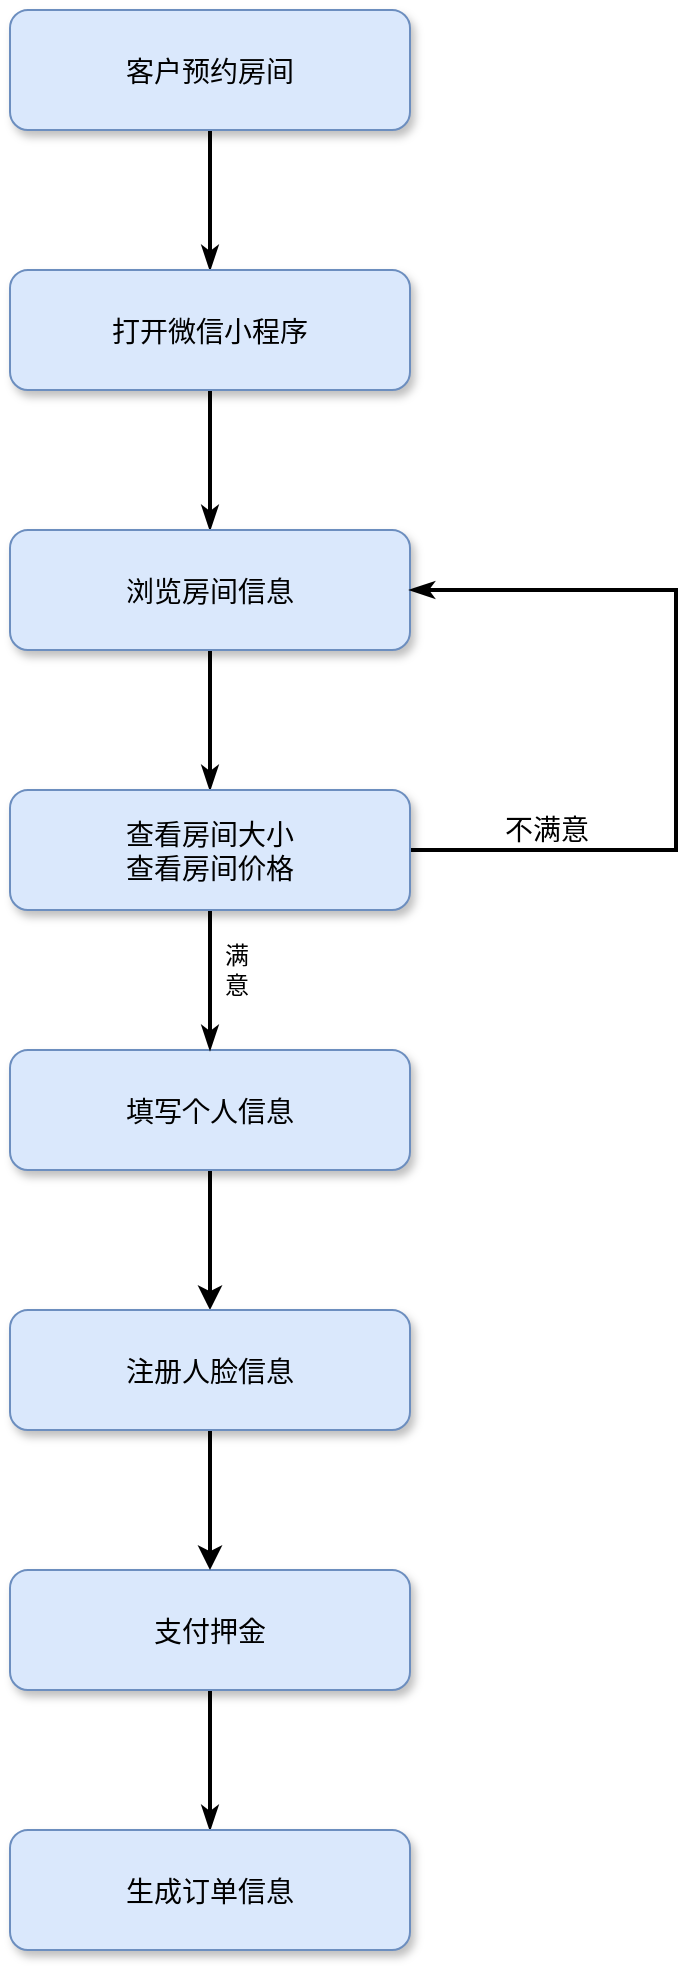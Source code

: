 <mxfile version="14.8.4" type="device"><diagram name="Page-1" id="97916047-d0de-89f5-080d-49f4d83e522f"><mxGraphModel dx="1422" dy="783" grid="1" gridSize="10" guides="1" tooltips="1" connect="1" arrows="1" fold="1" page="1" pageScale="1.5" pageWidth="1169" pageHeight="827" background="none" math="0" shadow="0"><root><mxCell id="0"/><mxCell id="1" parent="0"/><mxCell id="p2okGZMQx7w0O1E0yYvV-62" style="edgeStyle=none;rounded=0;orthogonalLoop=1;jettySize=auto;html=1;exitX=0.5;exitY=1;exitDx=0;exitDy=0;startArrow=none;startFill=0;endArrow=classicThin;endFill=1;strokeColor=#000000;strokeWidth=2;" parent="1" source="p2okGZMQx7w0O1E0yYvV-57" target="p2okGZMQx7w0O1E0yYvV-59" edge="1"><mxGeometry relative="1" as="geometry"/></mxCell><mxCell id="p2okGZMQx7w0O1E0yYvV-57" value="客户预约房间" style="rounded=1;fillColor=#dae8fc;strokeColor=#6c8ebf;shadow=1;fontStyle=0;fontSize=14;" parent="1" vertex="1"><mxGeometry x="687" y="60" width="200" height="60" as="geometry"/></mxCell><mxCell id="p2okGZMQx7w0O1E0yYvV-64" style="edgeStyle=none;rounded=0;orthogonalLoop=1;jettySize=auto;html=1;exitX=0.5;exitY=1;exitDx=0;exitDy=0;startArrow=none;startFill=0;endArrow=classicThin;endFill=1;strokeColor=#000000;strokeWidth=2;" parent="1" source="p2okGZMQx7w0O1E0yYvV-59" target="p2okGZMQx7w0O1E0yYvV-63" edge="1"><mxGeometry relative="1" as="geometry"/></mxCell><mxCell id="p2okGZMQx7w0O1E0yYvV-59" value="打开微信小程序" style="rounded=1;fillColor=#dae8fc;strokeColor=#6c8ebf;shadow=1;fontStyle=0;fontSize=14;" parent="1" vertex="1"><mxGeometry x="687" y="190" width="200" height="60" as="geometry"/></mxCell><mxCell id="p2okGZMQx7w0O1E0yYvV-89" style="edgeStyle=orthogonalEdgeStyle;rounded=0;orthogonalLoop=1;jettySize=auto;html=1;exitX=0.5;exitY=1;exitDx=0;exitDy=0;entryX=0.5;entryY=0;entryDx=0;entryDy=0;startArrow=none;startFill=0;endArrow=classicThin;endFill=1;strokeColor=#000000;strokeWidth=2;" parent="1" source="p2okGZMQx7w0O1E0yYvV-63" target="p2okGZMQx7w0O1E0yYvV-88" edge="1"><mxGeometry relative="1" as="geometry"/></mxCell><mxCell id="p2okGZMQx7w0O1E0yYvV-63" value="浏览房间信息" style="rounded=1;fillColor=#dae8fc;strokeColor=#6c8ebf;shadow=1;fontStyle=0;fontSize=14;" parent="1" vertex="1"><mxGeometry x="687" y="320" width="200" height="60" as="geometry"/></mxCell><mxCell id="Qs6GGJIVACqWIrOlLaIt-2" style="edgeStyle=orthogonalEdgeStyle;rounded=0;orthogonalLoop=1;jettySize=auto;html=1;exitX=0.5;exitY=1;exitDx=0;exitDy=0;strokeWidth=2;" parent="1" source="p2okGZMQx7w0O1E0yYvV-65" target="Qs6GGJIVACqWIrOlLaIt-1" edge="1"><mxGeometry relative="1" as="geometry"/></mxCell><mxCell id="p2okGZMQx7w0O1E0yYvV-65" value="填写个人信息" style="rounded=1;fillColor=#dae8fc;strokeColor=#6c8ebf;shadow=1;fontStyle=0;fontSize=14;" parent="1" vertex="1"><mxGeometry x="687" y="580" width="200" height="60" as="geometry"/></mxCell><mxCell id="p2okGZMQx7w0O1E0yYvV-86" style="edgeStyle=orthogonalEdgeStyle;rounded=0;orthogonalLoop=1;jettySize=auto;html=1;exitX=0.5;exitY=1;exitDx=0;exitDy=0;startArrow=none;startFill=0;endArrow=classicThin;endFill=1;strokeColor=#000000;strokeWidth=2;" parent="1" source="p2okGZMQx7w0O1E0yYvV-82" target="p2okGZMQx7w0O1E0yYvV-85" edge="1"><mxGeometry relative="1" as="geometry"/></mxCell><mxCell id="p2okGZMQx7w0O1E0yYvV-82" value="支付押金" style="rounded=1;fillColor=#dae8fc;strokeColor=#6c8ebf;shadow=1;fontStyle=0;fontSize=14;" parent="1" vertex="1"><mxGeometry x="687" y="840" width="200" height="60" as="geometry"/></mxCell><mxCell id="p2okGZMQx7w0O1E0yYvV-85" value="生成订单信息" style="rounded=1;fillColor=#dae8fc;strokeColor=#6c8ebf;shadow=1;fontStyle=0;fontSize=14;" parent="1" vertex="1"><mxGeometry x="687" y="970" width="200" height="60" as="geometry"/></mxCell><mxCell id="p2okGZMQx7w0O1E0yYvV-91" style="edgeStyle=orthogonalEdgeStyle;rounded=0;orthogonalLoop=1;jettySize=auto;html=1;exitX=0.5;exitY=1;exitDx=0;exitDy=0;startArrow=none;startFill=0;endArrow=classicThin;endFill=1;strokeColor=#000000;strokeWidth=2;" parent="1" source="p2okGZMQx7w0O1E0yYvV-88" target="p2okGZMQx7w0O1E0yYvV-65" edge="1"><mxGeometry relative="1" as="geometry"/></mxCell><mxCell id="p2okGZMQx7w0O1E0yYvV-92" style="edgeStyle=orthogonalEdgeStyle;rounded=0;orthogonalLoop=1;jettySize=auto;html=1;exitX=1;exitY=0.5;exitDx=0;exitDy=0;entryX=1;entryY=0.5;entryDx=0;entryDy=0;startArrow=none;startFill=0;endArrow=classicThin;endFill=1;strokeColor=#000000;strokeWidth=2;" parent="1" source="p2okGZMQx7w0O1E0yYvV-88" target="p2okGZMQx7w0O1E0yYvV-63" edge="1"><mxGeometry relative="1" as="geometry"><Array as="points"><mxPoint x="1020" y="480"/><mxPoint x="1020" y="350"/></Array></mxGeometry></mxCell><mxCell id="p2okGZMQx7w0O1E0yYvV-88" value="查看房间大小&#10;查看房间价格" style="rounded=1;fillColor=#dae8fc;strokeColor=#6c8ebf;shadow=1;fontStyle=0;fontSize=14;" parent="1" vertex="1"><mxGeometry x="687" y="450" width="200" height="60" as="geometry"/></mxCell><mxCell id="p2okGZMQx7w0O1E0yYvV-93" value="&lt;font style=&quot;font-size: 14px&quot;&gt;不满意&lt;/font&gt;" style="text;html=1;align=center;verticalAlign=middle;resizable=0;points=[];autosize=1;strokeColor=none;" parent="1" vertex="1"><mxGeometry x="925" y="460" width="60" height="20" as="geometry"/></mxCell><mxCell id="p2okGZMQx7w0O1E0yYvV-95" value="满&lt;br style=&quot;font-size: 14px&quot;&gt;意" style="text;html=1;align=center;verticalAlign=middle;resizable=0;points=[];autosize=1;strokeColor=none;" parent="1" vertex="1"><mxGeometry x="785" y="525" width="30" height="30" as="geometry"/></mxCell><mxCell id="Qs6GGJIVACqWIrOlLaIt-3" style="edgeStyle=orthogonalEdgeStyle;rounded=0;orthogonalLoop=1;jettySize=auto;html=1;exitX=0.5;exitY=1;exitDx=0;exitDy=0;strokeWidth=2;" parent="1" source="Qs6GGJIVACqWIrOlLaIt-1" target="p2okGZMQx7w0O1E0yYvV-82" edge="1"><mxGeometry relative="1" as="geometry"/></mxCell><mxCell id="Qs6GGJIVACqWIrOlLaIt-1" value="注册人脸信息" style="rounded=1;fillColor=#dae8fc;strokeColor=#6c8ebf;shadow=1;fontStyle=0;fontSize=14;" parent="1" vertex="1"><mxGeometry x="687" y="710" width="200" height="60" as="geometry"/></mxCell></root></mxGraphModel></diagram></mxfile>